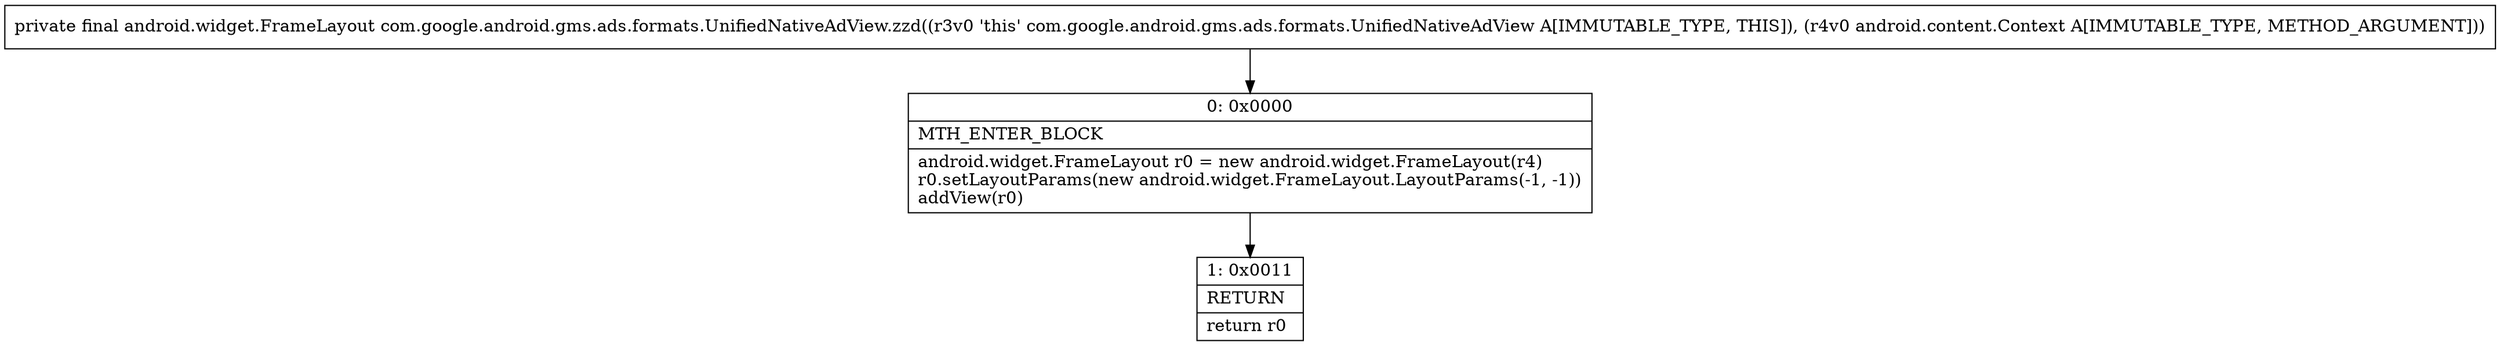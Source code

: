 digraph "CFG forcom.google.android.gms.ads.formats.UnifiedNativeAdView.zzd(Landroid\/content\/Context;)Landroid\/widget\/FrameLayout;" {
Node_0 [shape=record,label="{0\:\ 0x0000|MTH_ENTER_BLOCK\l|android.widget.FrameLayout r0 = new android.widget.FrameLayout(r4)\lr0.setLayoutParams(new android.widget.FrameLayout.LayoutParams(\-1, \-1))\laddView(r0)\l}"];
Node_1 [shape=record,label="{1\:\ 0x0011|RETURN\l|return r0\l}"];
MethodNode[shape=record,label="{private final android.widget.FrameLayout com.google.android.gms.ads.formats.UnifiedNativeAdView.zzd((r3v0 'this' com.google.android.gms.ads.formats.UnifiedNativeAdView A[IMMUTABLE_TYPE, THIS]), (r4v0 android.content.Context A[IMMUTABLE_TYPE, METHOD_ARGUMENT])) }"];
MethodNode -> Node_0;
Node_0 -> Node_1;
}


